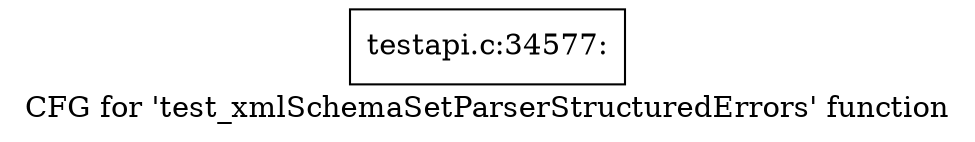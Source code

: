 digraph "CFG for 'test_xmlSchemaSetParserStructuredErrors' function" {
	label="CFG for 'test_xmlSchemaSetParserStructuredErrors' function";

	Node0x536df60 [shape=record,label="{testapi.c:34577:}"];
}
